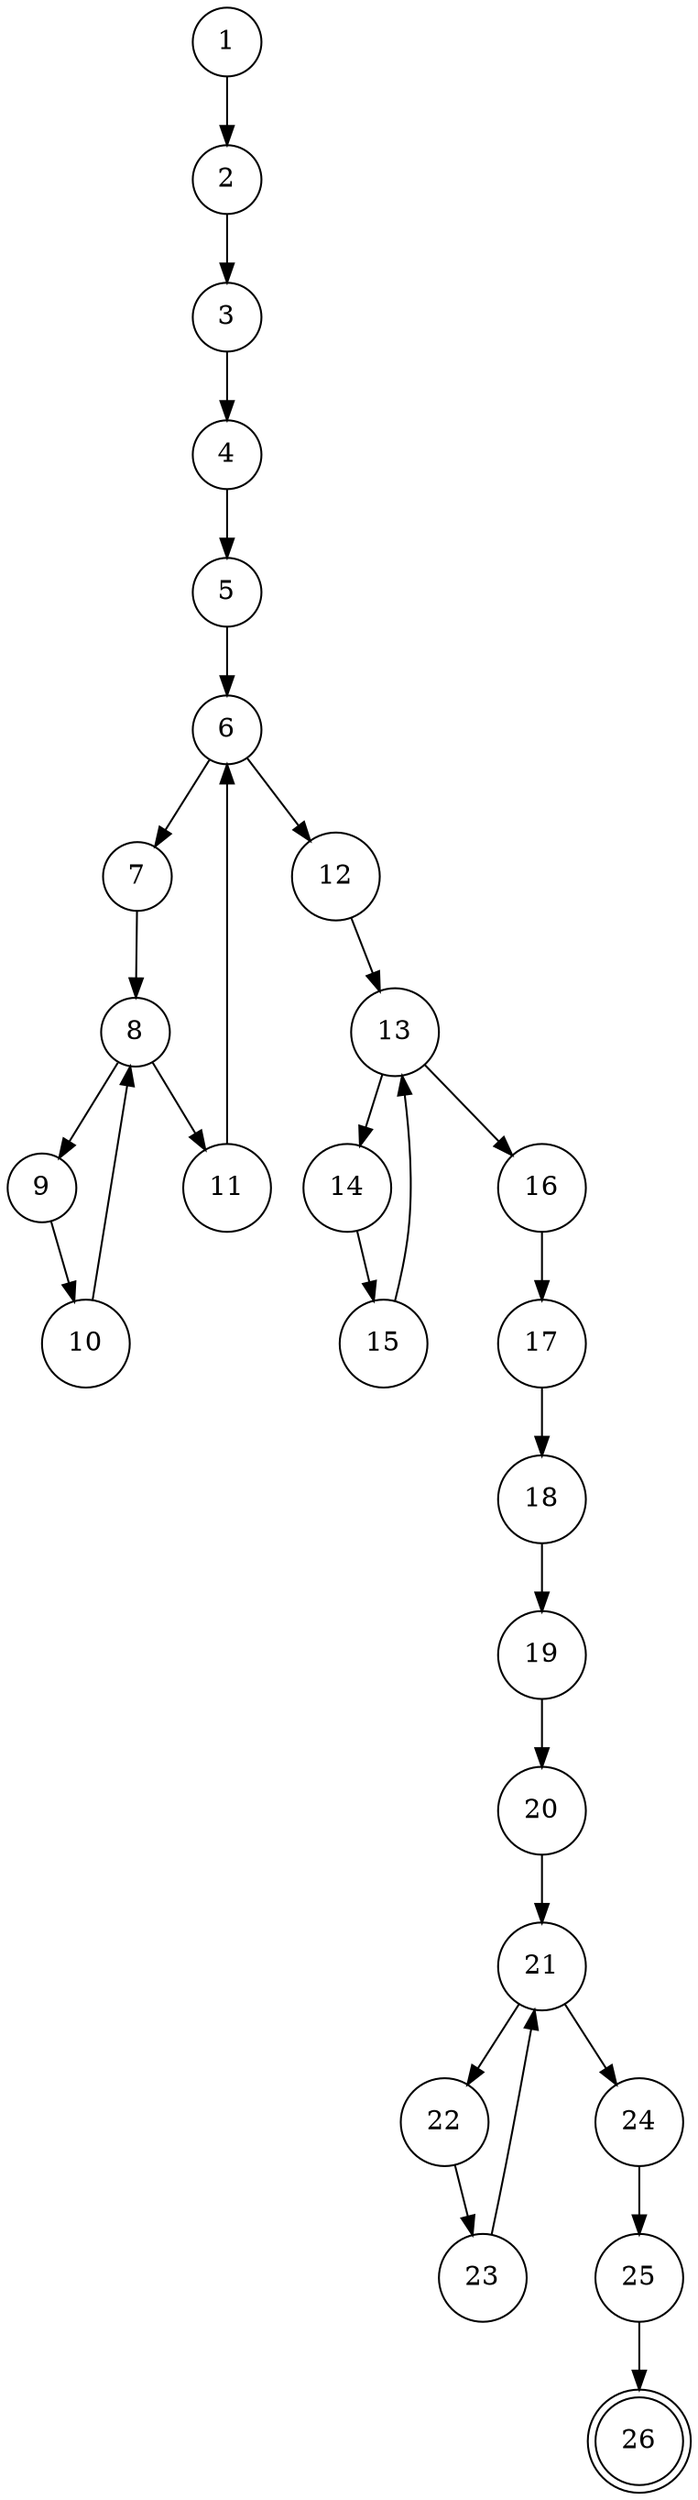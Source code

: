 digraph cfg{
node [shape = doublecircle] 26;
node [shape = circle];
/* definition of h_a at 1 */
/* definition of h_b at 1 */
/* definition of h_c at 1 */
/* definition of i at 5 */
/* definition of i at 5 */
/* definition of j at 7 */
/* definition of j at 7 */
/* definition of i at 12 */
/* definition of i at 12 */
/* definition of d_a at 16 */
/* definition of d_b at 17 */
/* definition of num_block at 17 */
/* definition of num_thread at 17 */
/* definition of h_c at 19 */
/* definition of i at 20 */
/* definition of i at 20 */
/* definition of argc at 1 */
/* definition of argv at 1 */
/* definition of N at 1 */
/* definition of size at 1 */
/* definition of sharedMemory at 1 */
/* definition of gridsize at 17 */
/* definition of blocksize at 17 */
/* cusage of N at 1 */
/* cusage of N at 1 */
/* cusage of size at 1 */
/* cusage of N at 1 */
/* cusage of N at 1 */
/* cusage of d_a at 2 */
/* cusage of size at 2 */
/* cusage of d_b at 3 */
/* cusage of N at 3 */
/* cusage of d_c at 4 */
/* cusage of N at 4 */
/* cusage of i at 11 */
/* cusage of j at 10 */
/* cusage of h_a at 9 */
/* cusage of i at 9 */
/* cusage of N at 9 */
/* cusage of j at 9 */
/* cusage of i at 15 */
/* cusage of h_b at 14 */
/* cusage of i at 14 */
/* cusage of d_c at 17 */
/* cusage of N at 17 */
/* cusage of num_block at 17 */
/* cusage of num_thread at 17 */
/* cusage of num_block at 17 */
/* cusage of num_thread at 17 */
/* cusage of gridsize at 18 */
/* cusage of blocksize at 18 */
/* cusage of sharedMemory at 18 */
/* cusage of N at 19 */
/* cusage of i at 23 */
/* cusage of h_c at 22 */
/* cusage of i at 22 */
/* cusage of d_a at 24 */
/* cusage of d_b at 25 */
/* cusage of d_c at 26 */
/* cusage of h_a at 26 */
/* cusage of h_b at 26 */
/* cusage of h_c at 26 */
/* pusage of i at 6 */
/* pusage of i at 6 */
/* pusage of N at 6 */
/* pusage of N at 6 */
/* pusage of j at 8 */
/* pusage of j at 8 */
/* pusage of N at 8 */
/* pusage of N at 8 */
/* pusage of i at 13 */
/* pusage of i at 13 */
/* pusage of N at 13 */
/* pusage of N at 13 */
/* pusage of i at 21 */
/* pusage of i at 21 */
/* pusage of N at 21 */
/* pusage of N at 21 */
/* syncNode at 2 */
/* syncNode at 3 */
/* syncNode at 4 */
/* syncNode at 16 */
/* syncNode at 17 */
/* syncNode at 18 */
/* syncNode at 19 */
/* syncNode at 24 */
/* syncNode at 25 */
/* syncNode at 26 */
/* susage of d_a at 18 */
/* susage of d_b at 18 */
/* susage of d_c at 18 */
/* susage of N at 18 */
/* m_send.1 of d_a at 18 */
/* m_send.1 of d_b at 18 */
/* m_send.1 of d_c at 18 */
/* m_send.1 of N at 18 */
/* m_recv.1 of d_a at 19 */
/* m_recv.1 of d_b at 19 */
/* m_recv.1 of d_c at 19 */
1 -> 2;
2 -> 3;
3 -> 4;
4 -> 5;
5 -> 6;
6 -> 7;
7 -> 8;
8 -> 9;
9 -> 10;
10 -> 8;
8 -> 11;
11 -> 6;
6 -> 12;
12 -> 13;
13 -> 14;
14 -> 15;
15 -> 13;
13 -> 16;
16 -> 17;
17 -> 18;
18 -> 19;
19 -> 20;
20 -> 21;
21 -> 22;
22 -> 23;
23 -> 21;
21 -> 24;
24 -> 25;
25 -> 26;
}